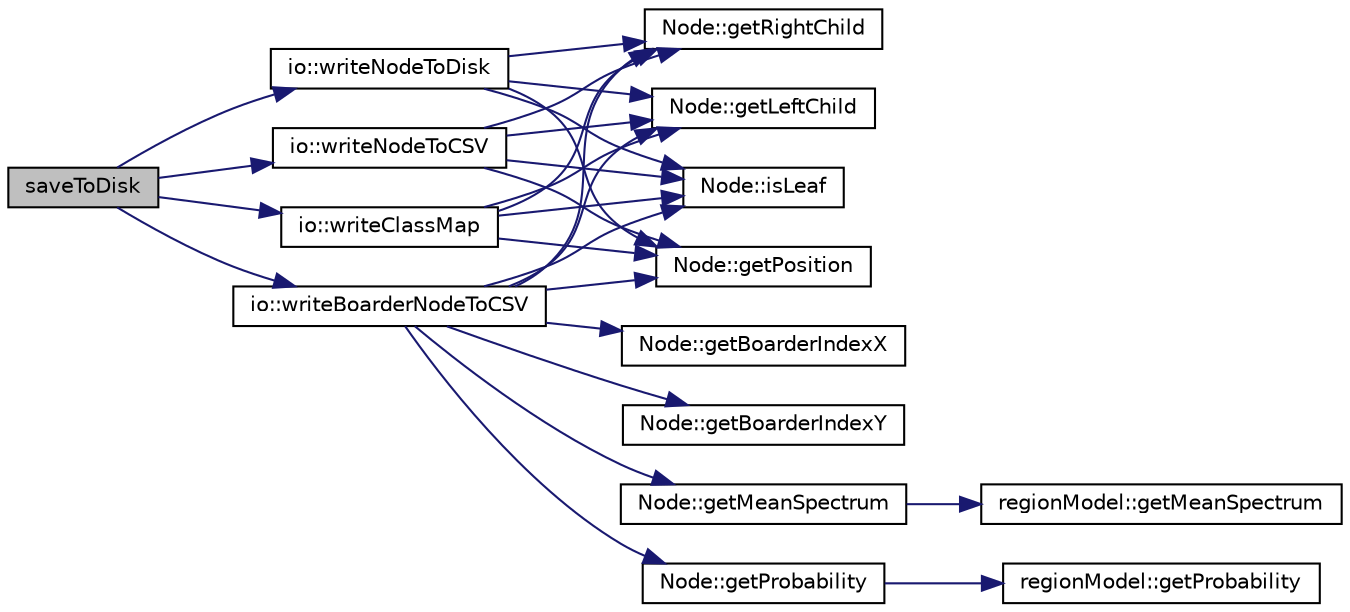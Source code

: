 digraph "saveToDisk"
{
  edge [fontname="Helvetica",fontsize="10",labelfontname="Helvetica",labelfontsize="10"];
  node [fontname="Helvetica",fontsize="10",shape=record];
  rankdir="LR";
  Node1 [label="saveToDisk",height=0.2,width=0.4,color="black", fillcolor="grey75", style="filled", fontcolor="black"];
  Node1 -> Node2 [color="midnightblue",fontsize="10",style="solid",fontname="Helvetica"];
  Node2 [label="io::writeNodeToDisk",height=0.2,width=0.4,color="black", fillcolor="white", style="filled",URL="$classio.html#a6940f64416be1998a371c10541f8706a"];
  Node2 -> Node3 [color="midnightblue",fontsize="10",style="solid",fontname="Helvetica"];
  Node3 [label="Node::isLeaf",height=0.2,width=0.4,color="black", fillcolor="white", style="filled",URL="$class_node.html#a9b57b1e6093ef03a48de206e1fe0d5fe"];
  Node2 -> Node4 [color="midnightblue",fontsize="10",style="solid",fontname="Helvetica"];
  Node4 [label="Node::getPosition",height=0.2,width=0.4,color="black", fillcolor="white", style="filled",URL="$class_node.html#aca18f927d6e3e68be84538066f2ed2e7"];
  Node2 -> Node5 [color="midnightblue",fontsize="10",style="solid",fontname="Helvetica"];
  Node5 [label="Node::getRightChild",height=0.2,width=0.4,color="black", fillcolor="white", style="filled",URL="$class_node.html#a4e1a39b09be4bef30b2f6919653ed38d"];
  Node2 -> Node6 [color="midnightblue",fontsize="10",style="solid",fontname="Helvetica"];
  Node6 [label="Node::getLeftChild",height=0.2,width=0.4,color="black", fillcolor="white", style="filled",URL="$class_node.html#a8a4d7053614ca51e96eeee9c4b86000f"];
  Node1 -> Node7 [color="midnightblue",fontsize="10",style="solid",fontname="Helvetica"];
  Node7 [label="io::writeNodeToCSV",height=0.2,width=0.4,color="black", fillcolor="white", style="filled",URL="$classio.html#a2d5c3a702f6bcf7543c5ecc9cbeddd1a"];
  Node7 -> Node3 [color="midnightblue",fontsize="10",style="solid",fontname="Helvetica"];
  Node7 -> Node4 [color="midnightblue",fontsize="10",style="solid",fontname="Helvetica"];
  Node7 -> Node5 [color="midnightblue",fontsize="10",style="solid",fontname="Helvetica"];
  Node7 -> Node6 [color="midnightblue",fontsize="10",style="solid",fontname="Helvetica"];
  Node1 -> Node8 [color="midnightblue",fontsize="10",style="solid",fontname="Helvetica"];
  Node8 [label="io::writeClassMap",height=0.2,width=0.4,color="black", fillcolor="white", style="filled",URL="$classio.html#abb3c509762160aac710228fe7e5cc108"];
  Node8 -> Node3 [color="midnightblue",fontsize="10",style="solid",fontname="Helvetica"];
  Node8 -> Node4 [color="midnightblue",fontsize="10",style="solid",fontname="Helvetica"];
  Node8 -> Node5 [color="midnightblue",fontsize="10",style="solid",fontname="Helvetica"];
  Node8 -> Node6 [color="midnightblue",fontsize="10",style="solid",fontname="Helvetica"];
  Node1 -> Node9 [color="midnightblue",fontsize="10",style="solid",fontname="Helvetica"];
  Node9 [label="io::writeBoarderNodeToCSV",height=0.2,width=0.4,color="black", fillcolor="white", style="filled",URL="$classio.html#a45290f2fa730337cac405e4e3c978291"];
  Node9 -> Node3 [color="midnightblue",fontsize="10",style="solid",fontname="Helvetica"];
  Node9 -> Node4 [color="midnightblue",fontsize="10",style="solid",fontname="Helvetica"];
  Node9 -> Node10 [color="midnightblue",fontsize="10",style="solid",fontname="Helvetica"];
  Node10 [label="Node::getBoarderIndexX",height=0.2,width=0.4,color="black", fillcolor="white", style="filled",URL="$class_node.html#ab8d9fa915cf2d13769b17e3464c15dd7"];
  Node9 -> Node11 [color="midnightblue",fontsize="10",style="solid",fontname="Helvetica"];
  Node11 [label="Node::getBoarderIndexY",height=0.2,width=0.4,color="black", fillcolor="white", style="filled",URL="$class_node.html#a2919276627db854e6e7be3fb0f1fe815"];
  Node9 -> Node12 [color="midnightblue",fontsize="10",style="solid",fontname="Helvetica"];
  Node12 [label="Node::getMeanSpectrum",height=0.2,width=0.4,color="black", fillcolor="white", style="filled",URL="$class_node.html#aa77f6b508b4f552ed4cd6eda60c9c1d8"];
  Node12 -> Node13 [color="midnightblue",fontsize="10",style="solid",fontname="Helvetica"];
  Node13 [label="regionModel::getMeanSpectrum",height=0.2,width=0.4,color="black", fillcolor="white", style="filled",URL="$classregion_model.html#aee3077cf5b2054468992ddd71eb60853"];
  Node9 -> Node14 [color="midnightblue",fontsize="10",style="solid",fontname="Helvetica"];
  Node14 [label="Node::getProbability",height=0.2,width=0.4,color="black", fillcolor="white", style="filled",URL="$class_node.html#a53c1a2ed2199a9d6b029bb664ba9e899"];
  Node14 -> Node15 [color="midnightblue",fontsize="10",style="solid",fontname="Helvetica"];
  Node15 [label="regionModel::getProbability",height=0.2,width=0.4,color="black", fillcolor="white", style="filled",URL="$classregion_model.html#a8743630d30ed958484d87f9887670a5b"];
  Node9 -> Node5 [color="midnightblue",fontsize="10",style="solid",fontname="Helvetica"];
  Node9 -> Node6 [color="midnightblue",fontsize="10",style="solid",fontname="Helvetica"];
}
